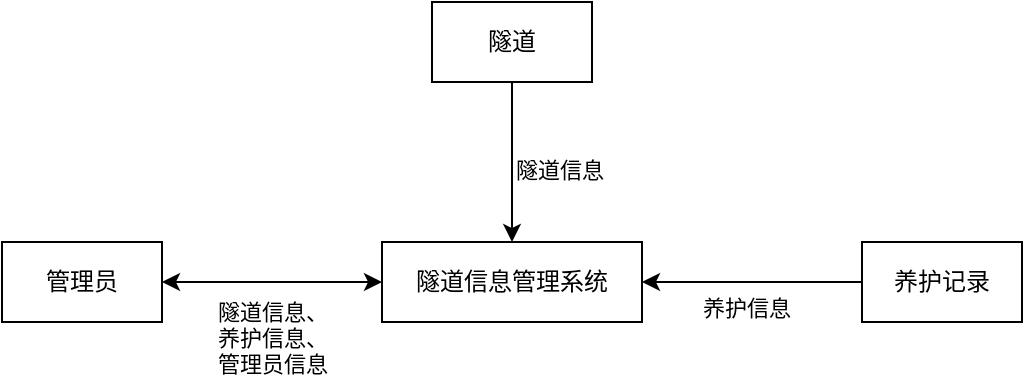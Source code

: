 <mxfile version="22.1.15" type="github">
  <diagram name="Page-1" id="Em_b1xfS9bzNmXgElhA0">
    <mxGraphModel dx="819" dy="459" grid="1" gridSize="10" guides="1" tooltips="1" connect="1" arrows="1" fold="1" page="1" pageScale="1" pageWidth="827" pageHeight="1169" math="0" shadow="0">
      <root>
        <mxCell id="0" />
        <mxCell id="1" parent="0" />
        <mxCell id="sP0mZfxayh1fCY8iudzB-1" value="隧道信息管理系统" style="rounded=0;whiteSpace=wrap;html=1;" vertex="1" parent="1">
          <mxGeometry x="350" y="400" width="130" height="40" as="geometry" />
        </mxCell>
        <mxCell id="sP0mZfxayh1fCY8iudzB-2" value="隧道" style="rounded=0;whiteSpace=wrap;html=1;" vertex="1" parent="1">
          <mxGeometry x="375" y="280" width="80" height="40" as="geometry" />
        </mxCell>
        <mxCell id="sP0mZfxayh1fCY8iudzB-3" value="" style="endArrow=classic;html=1;rounded=0;exitX=0.5;exitY=1;exitDx=0;exitDy=0;entryX=0.5;entryY=0;entryDx=0;entryDy=0;" edge="1" parent="1" source="sP0mZfxayh1fCY8iudzB-2" target="sP0mZfxayh1fCY8iudzB-1">
          <mxGeometry width="50" height="50" relative="1" as="geometry">
            <mxPoint x="470" y="370" as="sourcePoint" />
            <mxPoint x="520" y="320" as="targetPoint" />
          </mxGeometry>
        </mxCell>
        <mxCell id="sP0mZfxayh1fCY8iudzB-4" value="隧道信息" style="edgeLabel;html=1;align=left;verticalAlign=middle;resizable=0;points=[];" vertex="1" connectable="0" parent="sP0mZfxayh1fCY8iudzB-3">
          <mxGeometry x="0.082" relative="1" as="geometry">
            <mxPoint as="offset" />
          </mxGeometry>
        </mxCell>
        <mxCell id="sP0mZfxayh1fCY8iudzB-5" value="管理员" style="rounded=0;whiteSpace=wrap;html=1;" vertex="1" parent="1">
          <mxGeometry x="160" y="400" width="80" height="40" as="geometry" />
        </mxCell>
        <mxCell id="sP0mZfxayh1fCY8iudzB-6" value="" style="endArrow=classic;startArrow=classic;html=1;rounded=0;entryX=0;entryY=0.5;entryDx=0;entryDy=0;exitX=1;exitY=0.5;exitDx=0;exitDy=0;" edge="1" parent="1" source="sP0mZfxayh1fCY8iudzB-5" target="sP0mZfxayh1fCY8iudzB-1">
          <mxGeometry width="50" height="50" relative="1" as="geometry">
            <mxPoint x="280" y="500" as="sourcePoint" />
            <mxPoint x="330" y="450" as="targetPoint" />
          </mxGeometry>
        </mxCell>
        <mxCell id="sP0mZfxayh1fCY8iudzB-7" value="隧道信息、&lt;br&gt;养护信息、&lt;br&gt;管理员信息" style="edgeLabel;html=1;align=center;verticalAlign=top;resizable=0;points=[];" vertex="1" connectable="0" parent="sP0mZfxayh1fCY8iudzB-6">
          <mxGeometry x="-0.005" y="-2" relative="1" as="geometry">
            <mxPoint as="offset" />
          </mxGeometry>
        </mxCell>
        <mxCell id="sP0mZfxayh1fCY8iudzB-8" value="养护记录" style="rounded=0;whiteSpace=wrap;html=1;" vertex="1" parent="1">
          <mxGeometry x="590" y="400" width="80" height="40" as="geometry" />
        </mxCell>
        <mxCell id="sP0mZfxayh1fCY8iudzB-9" value="" style="endArrow=classic;html=1;rounded=0;exitX=0;exitY=0.5;exitDx=0;exitDy=0;entryX=1;entryY=0.5;entryDx=0;entryDy=0;" edge="1" parent="1" source="sP0mZfxayh1fCY8iudzB-8" target="sP0mZfxayh1fCY8iudzB-1">
          <mxGeometry width="50" height="50" relative="1" as="geometry">
            <mxPoint x="470" y="550" as="sourcePoint" />
            <mxPoint x="520" y="500" as="targetPoint" />
          </mxGeometry>
        </mxCell>
        <mxCell id="sP0mZfxayh1fCY8iudzB-10" value="养护信息" style="edgeLabel;html=1;align=center;verticalAlign=top;resizable=0;points=[];" vertex="1" connectable="0" parent="sP0mZfxayh1fCY8iudzB-9">
          <mxGeometry x="0.068" relative="1" as="geometry">
            <mxPoint as="offset" />
          </mxGeometry>
        </mxCell>
      </root>
    </mxGraphModel>
  </diagram>
</mxfile>
